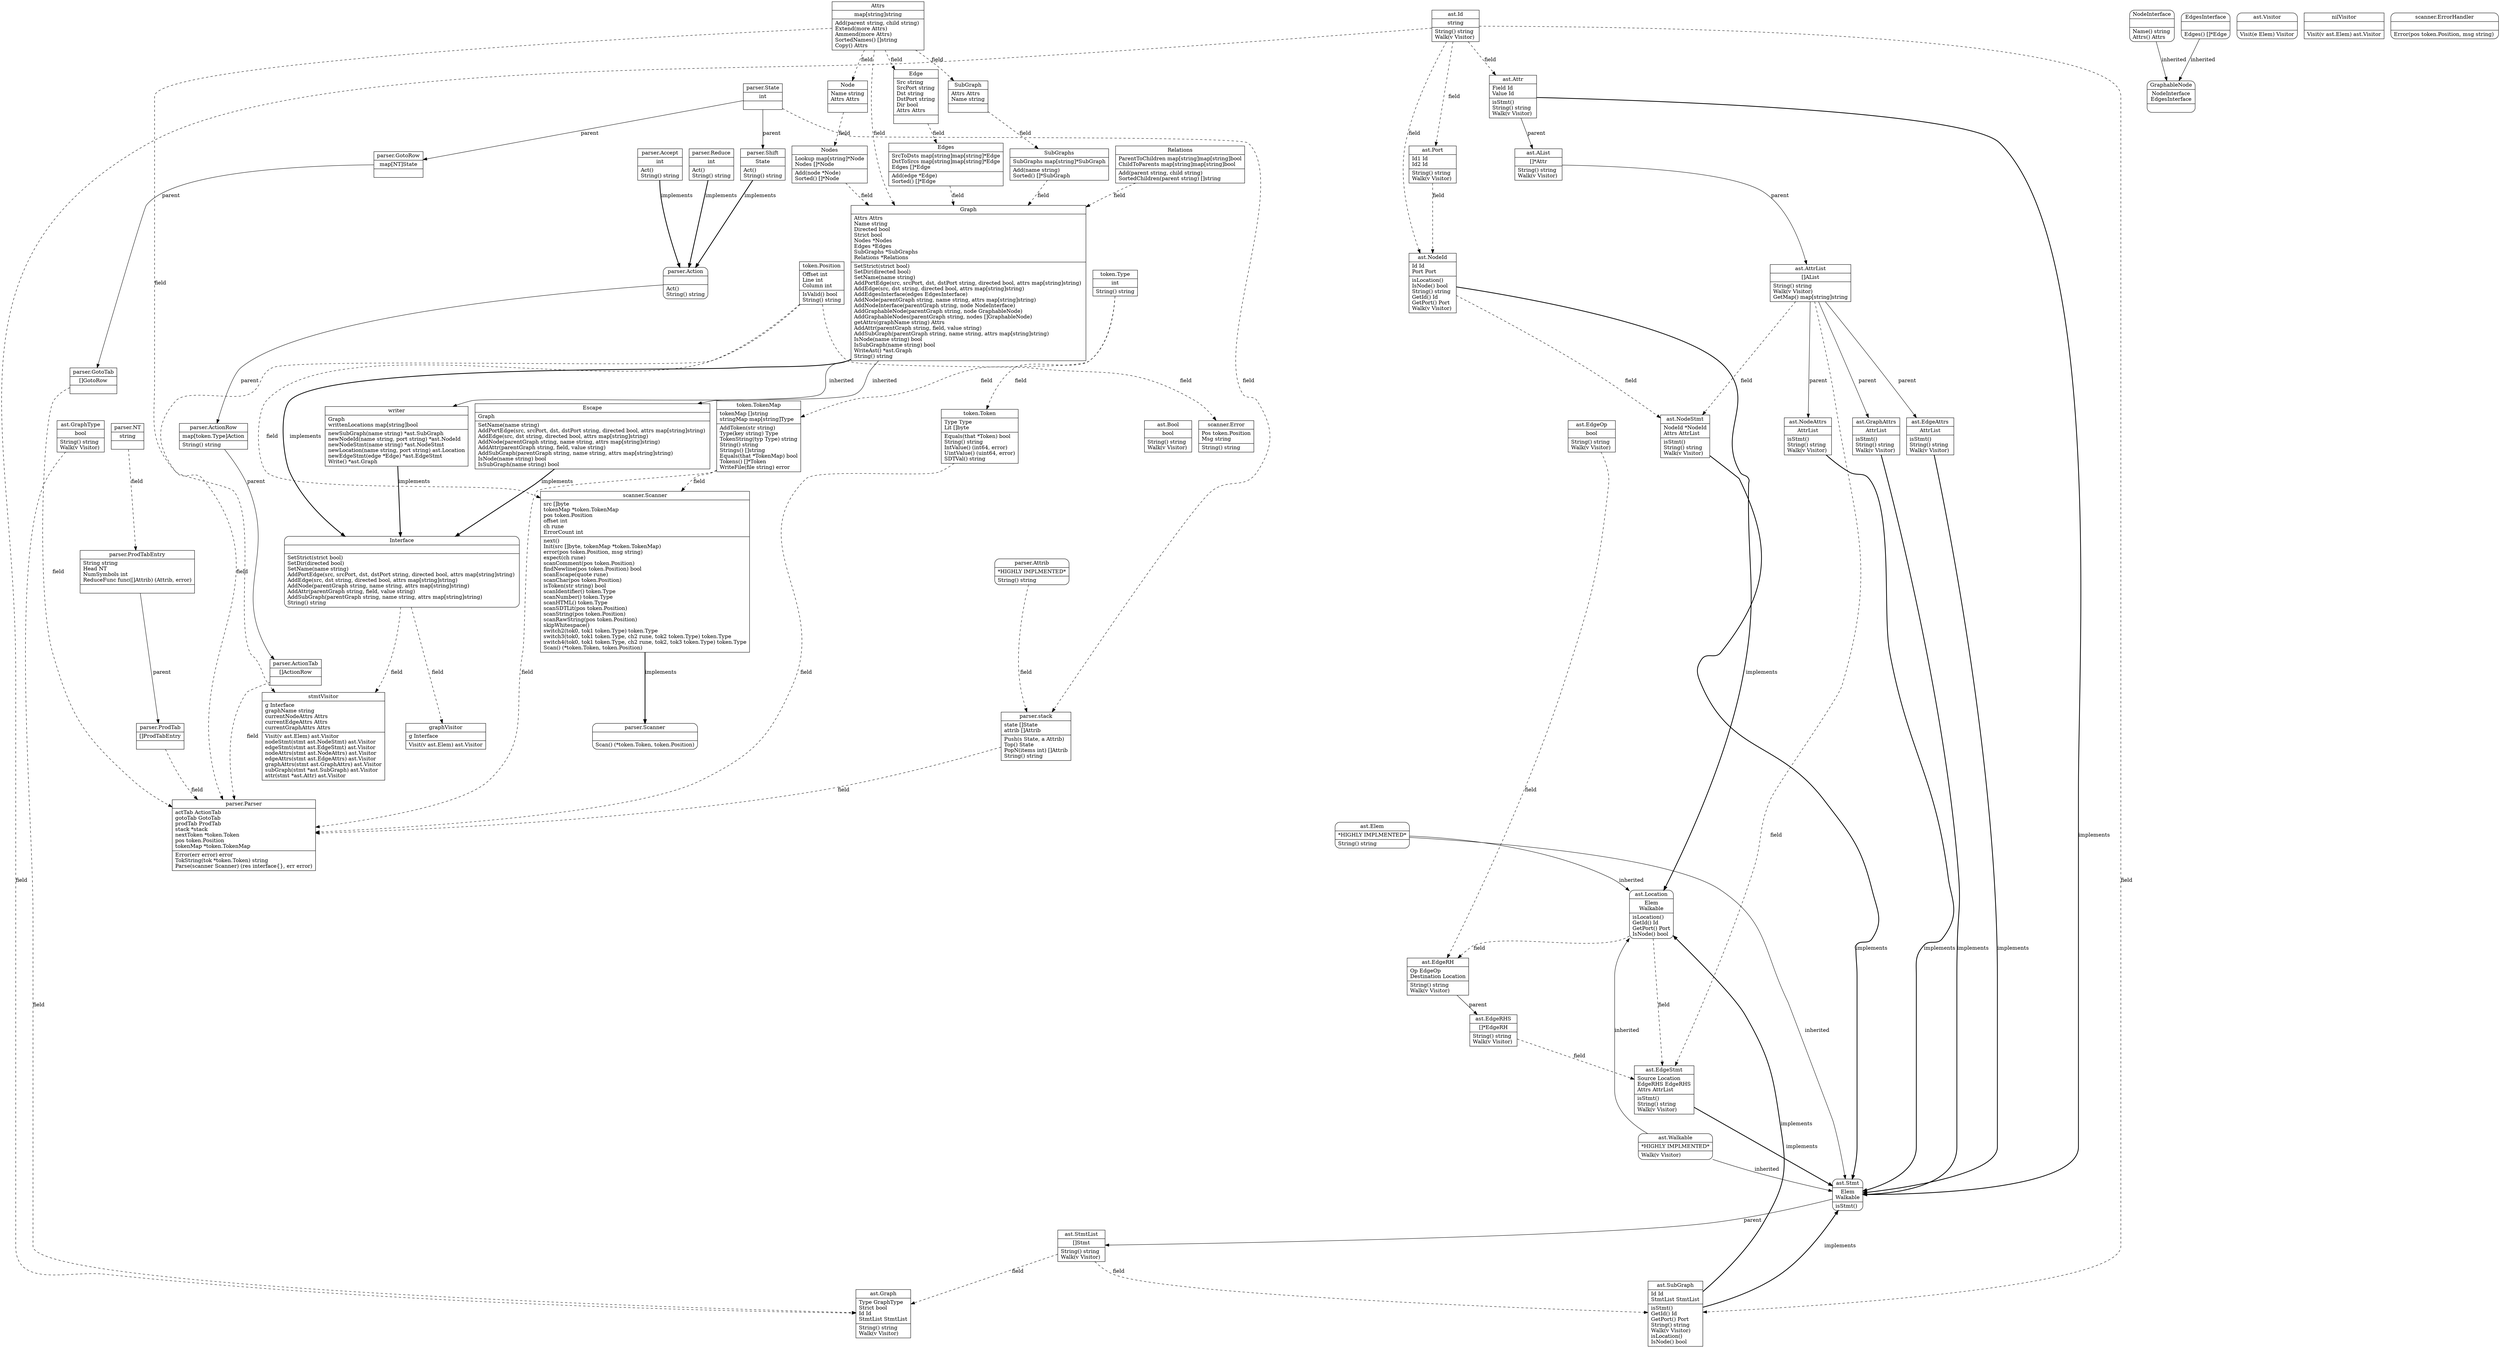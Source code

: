 digraph gographviz {
	Attrs->EdgeTYPE[ label=field, style=dashed ];
	EdgeTYPE->Edges[ label=field, style=dashed ];
	Attrs->SubGraphTYPE[ label=field, style=dashed ];
	SubGraphTYPE->SubGraphs[ label=field, style=dashed ];
	GraphTYPE->writer[ label=inherited, style=solid ];
	Attrs->GraphTYPE[ label=field, style=dashed ];
	Nodes->GraphTYPE[ label=field, style=dashed ];
	Edges->GraphTYPE[ label=field, style=dashed ];
	SubGraphs->GraphTYPE[ label=field, style=dashed ];
	Relations->GraphTYPE[ label=field, style=dashed ];
	Attrs->NodeTYPE[ label=field, style=dashed ];
	NodeTYPE->Nodes[ label=field, style=dashed ];
	Interface->graphVisitor[ label=field, style=dashed ];
	Interface->stmtVisitor[ label=field, style=dashed ];
	Attrs->stmtVisitor[ label=field, style=dashed ];
	GraphTYPE->Escape[ label=inherited, style=solid ];
	token_SEL_Type->token_SEL_Token[ label=field, style=dashed ];
	token_SEL_Type->token_SEL_TokenMap[ label=field, style=dashed ];
	token_SEL_Position->scanner_SEL_Error[ label=field, style=dashed ];
	token_SEL_TokenMap->scanner_SEL_Scanner[ label=field, style=dashed ];
	token_SEL_Position->scanner_SEL_Scanner[ label=field, style=dashed ];
	parser_SEL_ActionRow->parser_SEL_ActionTab[ label=parent, style=solid ];
	parser_SEL_Action->parser_SEL_ActionRow[ label=parent, style=solid ];
	parser_SEL_NT->parser_SEL_ProdTabEntry[ label=field, style=dashed ];
	parser_SEL_State->parser_SEL_stack[ label=field, style=dashed ];
	parser_SEL_Attrib->parser_SEL_stack[ label=field, style=dashed ];
	parser_SEL_GotoRow->parser_SEL_GotoTab[ label=parent, style=solid ];
	parser_SEL_State->parser_SEL_GotoRow[ label=parent, style=solid ];
	parser_SEL_State->parser_SEL_Shift[ label=parent, style=solid ];
	parser_SEL_ProdTabEntry->parser_SEL_ProdTab[ label=parent, style=solid ];
	parser_SEL_ActionTab->parser_SEL_Parser[ label=field, style=dashed ];
	parser_SEL_GotoTab->parser_SEL_Parser[ label=field, style=dashed ];
	parser_SEL_ProdTab->parser_SEL_Parser[ label=field, style=dashed ];
	parser_SEL_stack->parser_SEL_Parser[ label=field, style=dashed ];
	token_SEL_Token->parser_SEL_Parser[ label=field, style=dashed ];
	token_SEL_Position->parser_SEL_Parser[ label=field, style=dashed ];
	token_SEL_TokenMap->parser_SEL_Parser[ label=field, style=dashed ];
	ast_SEL_AttrList->ast_SEL_NodeAttrs[ label=parent, style=solid ];
	ast_SEL_Id->ast_SEL_Attr[ label=field, style=dashed ];
	ast_SEL_Location->ast_SEL_EdgeStmt[ label=field, style=dashed ];
	ast_SEL_EdgeRHS->ast_SEL_EdgeStmt[ label=field, style=dashed ];
	ast_SEL_AttrList->ast_SEL_EdgeStmt[ label=field, style=dashed ];
	ast_SEL_EdgeOp->ast_SEL_EdgeRH[ label=field, style=dashed ];
	ast_SEL_Location->ast_SEL_EdgeRH[ label=field, style=dashed ];
	ast_SEL_Id->ast_SEL_NodeId[ label=field, style=dashed ];
	ast_SEL_Port->ast_SEL_NodeId[ label=field, style=dashed ];
	ast_SEL_Id->ast_SEL_Port[ label=field, style=dashed ];
	ast_SEL_Stmt->ast_SEL_StmtList[ label=parent, style=solid ];
	ast_SEL_Id->ast_SEL_SubGraphTYPE[ label=field, style=dashed ];
	ast_SEL_StmtList->ast_SEL_SubGraphTYPE[ label=field, style=dashed ];
	ast_SEL_NodeId->ast_SEL_NodeStmt[ label=field, style=dashed ];
	ast_SEL_AttrList->ast_SEL_NodeStmt[ label=field, style=dashed ];
	ast_SEL_GraphType->ast_SEL_GraphTYPE[ label=field, style=dashed ];
	ast_SEL_Id->ast_SEL_GraphTYPE[ label=field, style=dashed ];
	ast_SEL_StmtList->ast_SEL_GraphTYPE[ label=field, style=dashed ];
	ast_SEL_AttrList->ast_SEL_GraphAttrs[ label=parent, style=solid ];
	ast_SEL_AList->ast_SEL_AttrList[ label=parent, style=solid ];
	ast_SEL_AttrList->ast_SEL_EdgeAttrs[ label=parent, style=solid ];
	ast_SEL_Attr->ast_SEL_AList[ label=parent, style=solid ];
	ast_SEL_EdgeRH->ast_SEL_EdgeRHS[ label=parent, style=solid ];
	writer->Interface[ label=implements, style=bold ];
	GraphTYPE->Interface[ label=implements, style=bold ];
	Escape->Interface[ label=implements, style=bold ];
	NodeInterface->GraphableNode[ label=inherited, style=solid ];
	EdgesInterface->GraphableNode[ label=inherited, style=solid ];
	writer->parser_SEL_Attrib[ label=implements, style=invis ];
	GraphTYPE->parser_SEL_Attrib[ label=implements, style=invis ];
	Escape->parser_SEL_Attrib[ label=implements, style=invis ];
	token_SEL_Token->parser_SEL_Attrib[ label=implements, style=invis ];
	token_SEL_TokenMap->parser_SEL_Attrib[ label=implements, style=invis ];
	token_SEL_Type->parser_SEL_Attrib[ label=implements, style=invis ];
	token_SEL_Position->parser_SEL_Attrib[ label=implements, style=invis ];
	scanner_SEL_Error->parser_SEL_Attrib[ label=implements, style=invis ];
	parser_SEL_ActionRow->parser_SEL_Attrib[ label=implements, style=invis ];
	parser_SEL_Accept->parser_SEL_Attrib[ label=implements, style=invis ];
	parser_SEL_stack->parser_SEL_Attrib[ label=implements, style=invis ];
	parser_SEL_Shift->parser_SEL_Attrib[ label=implements, style=invis ];
	parser_SEL_Reduce->parser_SEL_Attrib[ label=implements, style=invis ];
	ast_SEL_GraphType->parser_SEL_Attrib[ label=implements, style=invis ];
	ast_SEL_NodeAttrs->parser_SEL_Attrib[ label=implements, style=invis ];
	ast_SEL_Bool->parser_SEL_Attrib[ label=implements, style=invis ];
	ast_SEL_Attr->parser_SEL_Attrib[ label=implements, style=invis ];
	ast_SEL_EdgeStmt->parser_SEL_Attrib[ label=implements, style=invis ];
	ast_SEL_EdgeRH->parser_SEL_Attrib[ label=implements, style=invis ];
	ast_SEL_EdgeOp->parser_SEL_Attrib[ label=implements, style=invis ];
	ast_SEL_NodeId->parser_SEL_Attrib[ label=implements, style=invis ];
	ast_SEL_Port->parser_SEL_Attrib[ label=implements, style=invis ];
	ast_SEL_StmtList->parser_SEL_Attrib[ label=implements, style=invis ];
	ast_SEL_SubGraphTYPE->parser_SEL_Attrib[ label=implements, style=invis ];
	ast_SEL_NodeStmt->parser_SEL_Attrib[ label=implements, style=invis ];
	ast_SEL_GraphTYPE->parser_SEL_Attrib[ label=implements, style=invis ];
	ast_SEL_GraphAttrs->parser_SEL_Attrib[ label=implements, style=invis ];
	ast_SEL_AttrList->parser_SEL_Attrib[ label=implements, style=invis ];
	ast_SEL_Id->parser_SEL_Attrib[ label=implements, style=invis ];
	ast_SEL_EdgeAttrs->parser_SEL_Attrib[ label=implements, style=invis ];
	ast_SEL_AList->parser_SEL_Attrib[ label=implements, style=invis ];
	ast_SEL_EdgeRHS->parser_SEL_Attrib[ label=implements, style=invis ];
	parser_SEL_Accept->parser_SEL_Action[ label=implements, style=bold ];
	parser_SEL_Shift->parser_SEL_Action[ label=implements, style=bold ];
	parser_SEL_Reduce->parser_SEL_Action[ label=implements, style=bold ];
	scanner_SEL_Scanner->parser_SEL_Scanner[ label=implements, style=bold ];
	ast_SEL_Elem->ast_SEL_Location[ label=inherited, style=solid ];
	ast_SEL_Walkable->ast_SEL_Location[ label=inherited, style=solid ];
	ast_SEL_NodeId->ast_SEL_Location[ label=implements, style=bold ];
	ast_SEL_SubGraphTYPE->ast_SEL_Location[ label=implements, style=bold ];
	ast_SEL_Elem->ast_SEL_Stmt[ label=inherited, style=solid ];
	ast_SEL_Walkable->ast_SEL_Stmt[ label=inherited, style=solid ];
	ast_SEL_NodeAttrs->ast_SEL_Stmt[ label=implements, style=bold ];
	ast_SEL_Attr->ast_SEL_Stmt[ label=implements, style=bold ];
	ast_SEL_EdgeStmt->ast_SEL_Stmt[ label=implements, style=bold ];
	ast_SEL_SubGraphTYPE->ast_SEL_Stmt[ label=implements, style=bold ];
	ast_SEL_NodeStmt->ast_SEL_Stmt[ label=implements, style=bold ];
	ast_SEL_GraphAttrs->ast_SEL_Stmt[ label=implements, style=bold ];
	ast_SEL_EdgeAttrs->ast_SEL_Stmt[ label=implements, style=bold ];
	writer->ast_SEL_Elem[ label=implements, style=invis ];
	GraphTYPE->ast_SEL_Elem[ label=implements, style=invis ];
	Escape->ast_SEL_Elem[ label=implements, style=invis ];
	token_SEL_Token->ast_SEL_Elem[ label=implements, style=invis ];
	token_SEL_TokenMap->ast_SEL_Elem[ label=implements, style=invis ];
	token_SEL_Type->ast_SEL_Elem[ label=implements, style=invis ];
	token_SEL_Position->ast_SEL_Elem[ label=implements, style=invis ];
	scanner_SEL_Error->ast_SEL_Elem[ label=implements, style=invis ];
	parser_SEL_ActionRow->ast_SEL_Elem[ label=implements, style=invis ];
	parser_SEL_Accept->ast_SEL_Elem[ label=implements, style=invis ];
	parser_SEL_stack->ast_SEL_Elem[ label=implements, style=invis ];
	parser_SEL_Shift->ast_SEL_Elem[ label=implements, style=invis ];
	parser_SEL_Reduce->ast_SEL_Elem[ label=implements, style=invis ];
	ast_SEL_GraphType->ast_SEL_Elem[ label=implements, style=invis ];
	ast_SEL_NodeAttrs->ast_SEL_Elem[ label=implements, style=invis ];
	ast_SEL_Bool->ast_SEL_Elem[ label=implements, style=invis ];
	ast_SEL_Attr->ast_SEL_Elem[ label=implements, style=invis ];
	ast_SEL_EdgeStmt->ast_SEL_Elem[ label=implements, style=invis ];
	ast_SEL_EdgeRH->ast_SEL_Elem[ label=implements, style=invis ];
	ast_SEL_EdgeOp->ast_SEL_Elem[ label=implements, style=invis ];
	ast_SEL_NodeId->ast_SEL_Elem[ label=implements, style=invis ];
	ast_SEL_Port->ast_SEL_Elem[ label=implements, style=invis ];
	ast_SEL_StmtList->ast_SEL_Elem[ label=implements, style=invis ];
	ast_SEL_SubGraphTYPE->ast_SEL_Elem[ label=implements, style=invis ];
	ast_SEL_NodeStmt->ast_SEL_Elem[ label=implements, style=invis ];
	ast_SEL_GraphTYPE->ast_SEL_Elem[ label=implements, style=invis ];
	ast_SEL_GraphAttrs->ast_SEL_Elem[ label=implements, style=invis ];
	ast_SEL_AttrList->ast_SEL_Elem[ label=implements, style=invis ];
	ast_SEL_Id->ast_SEL_Elem[ label=implements, style=invis ];
	ast_SEL_EdgeAttrs->ast_SEL_Elem[ label=implements, style=invis ];
	ast_SEL_AList->ast_SEL_Elem[ label=implements, style=invis ];
	ast_SEL_EdgeRHS->ast_SEL_Elem[ label=implements, style=invis ];
	ast_SEL_GraphType->ast_SEL_Walkable[ label=implements, style=invis ];
	ast_SEL_NodeAttrs->ast_SEL_Walkable[ label=implements, style=invis ];
	ast_SEL_Bool->ast_SEL_Walkable[ label=implements, style=invis ];
	ast_SEL_Attr->ast_SEL_Walkable[ label=implements, style=invis ];
	ast_SEL_EdgeStmt->ast_SEL_Walkable[ label=implements, style=invis ];
	ast_SEL_EdgeRH->ast_SEL_Walkable[ label=implements, style=invis ];
	ast_SEL_EdgeOp->ast_SEL_Walkable[ label=implements, style=invis ];
	ast_SEL_NodeId->ast_SEL_Walkable[ label=implements, style=invis ];
	ast_SEL_Port->ast_SEL_Walkable[ label=implements, style=invis ];
	ast_SEL_StmtList->ast_SEL_Walkable[ label=implements, style=invis ];
	ast_SEL_SubGraphTYPE->ast_SEL_Walkable[ label=implements, style=invis ];
	ast_SEL_NodeStmt->ast_SEL_Walkable[ label=implements, style=invis ];
	ast_SEL_GraphTYPE->ast_SEL_Walkable[ label=implements, style=invis ];
	ast_SEL_GraphAttrs->ast_SEL_Walkable[ label=implements, style=invis ];
	ast_SEL_AttrList->ast_SEL_Walkable[ label=implements, style=invis ];
	ast_SEL_Id->ast_SEL_Walkable[ label=implements, style=invis ];
	ast_SEL_EdgeAttrs->ast_SEL_Walkable[ label=implements, style=invis ];
	ast_SEL_AList->ast_SEL_Walkable[ label=implements, style=invis ];
	ast_SEL_EdgeRHS->ast_SEL_Walkable[ label=implements, style=invis ];
	Attrs [ label="{Attrs|map[string]string|Add(parent string, child string) \lExtend(more Attrs) \lAmmend(more Attrs) \lSortedNames() []string\lCopy() Attrs\l}", shape=record ];
	EdgeTYPE [ label="{Edge|Src string\lSrcPort string\lDst string\lDstPort string\lDir bool\lAttrs Attrs\l|}", shape=record ];
	Edges [ label="{Edges|SrcToDsts map[string]map[string]*Edge\lDstToSrcs map[string]map[string]*Edge\lEdges []*Edge\l|Add(edge *Edge) \lSorted() []*Edge\l}", shape=record ];
	EdgesInterface [ label="{EdgesInterface||Edges() []*Edge\l}", shape=Mrecord ];
	Escape [ label="{Escape|Graph\l|SetName(name string) \lAddPortEdge(src, srcPort, dst, dstPort string, directed bool, attrs map[string]string) \lAddEdge(src, dst string, directed bool, attrs map[string]string) \lAddNode(parentGraph string, name string, attrs map[string]string) \lAddAttr(parentGraph string, field, value string) \lAddSubGraph(parentGraph string, name string, attrs map[string]string) \lIsNode(name string) bool\lIsSubGraph(name string) bool\l}", shape=record ];
	GraphTYPE [ label="{Graph|Attrs Attrs\lName string\lDirected bool\lStrict bool\lNodes *Nodes\lEdges *Edges\lSubGraphs *SubGraphs\lRelations *Relations\l|SetStrict(strict bool) \lSetDir(directed bool) \lSetName(name string) \lAddPortEdge(src, srcPort, dst, dstPort string, directed bool, attrs map[string]string) \lAddEdge(src, dst string, directed bool, attrs map[string]string) \lAddEdgesInterface(edges EdgesInterface) \lAddNode(parentGraph string, name string, attrs map[string]string) \lAddNodeInterface(parentGraph string, node NodeInterface) \lAddGraphableNode(parentGraph string, node GraphableNode) \lAddGraphableNodes(parentGraph string, nodes []GraphableNode) \lgetAttrs(graphName string) Attrs\lAddAttr(parentGraph string, field, value string) \lAddSubGraph(parentGraph string, name string, attrs map[string]string) \lIsNode(name string) bool\lIsSubGraph(name string) bool\lWriteAst() *ast.Graph\lString() string\l}", shape=record ];
	GraphableNode [ label="{GraphableNode|NodeInterface\nEdgesInterface\n|}", shape=Mrecord ];
	Interface [ label="{Interface||SetStrict(strict bool) \lSetDir(directed bool) \lSetName(name string) \lAddPortEdge(src, srcPort, dst, dstPort string, directed bool, attrs map[string]string) \lAddEdge(src, dst string, directed bool, attrs map[string]string) \lAddNode(parentGraph string, name string, attrs map[string]string) \lAddAttr(parentGraph string, field, value string) \lAddSubGraph(parentGraph string, name string, attrs map[string]string) \lString() string\l}", shape=Mrecord ];
	NodeInterface [ label="{NodeInterface||Name() string\lAttrs() Attrs\l}", shape=Mrecord ];
	NodeTYPE [ label="{Node|Name string\lAttrs Attrs\l|}", shape=record ];
	Nodes [ label="{Nodes|Lookup map[string]*Node\lNodes []*Node\l|Add(node *Node) \lSorted() []*Node\l}", shape=record ];
	Relations [ label="{Relations|ParentToChildren map[string]map[string]bool\lChildToParents map[string]map[string]bool\l|Add(parent string, child string) \lSortedChildren(parent string) []string\l}", shape=record ];
	SubGraphTYPE [ label="{SubGraph|Attrs Attrs\lName string\l|}", shape=record ];
	SubGraphs [ label="{SubGraphs|SubGraphs map[string]*SubGraph\l|Add(name string) \lSorted() []*SubGraph\l}", shape=record ];
	ast_SEL_AList [ label="{ast.AList|[]*Attr|String() string\lWalk(v Visitor) \l}", shape=record ];
	ast_SEL_Attr [ label="{ast.Attr|Field Id\lValue Id\l|isStmt() \lString() string\lWalk(v Visitor) \l}", shape=record ];
	ast_SEL_AttrList [ label="{ast.AttrList|[]AList|String() string\lWalk(v Visitor) \lGetMap() map[string]string\l}", shape=record ];
	ast_SEL_Bool [ label="{ast.Bool|bool|String() string\lWalk(v Visitor) \l}", shape=record ];
	ast_SEL_EdgeAttrs [ label="{ast.EdgeAttrs|AttrList|isStmt() \lString() string\lWalk(v Visitor) \l}", shape=record ];
	ast_SEL_EdgeOp [ label="{ast.EdgeOp|bool|String() string\lWalk(v Visitor) \l}", shape=record ];
	ast_SEL_EdgeRH [ label="{ast.EdgeRH|Op EdgeOp\lDestination Location\l|String() string\lWalk(v Visitor) \l}", shape=record ];
	ast_SEL_EdgeRHS [ label="{ast.EdgeRHS|[]*EdgeRH|String() string\lWalk(v Visitor) \l}", shape=record ];
	ast_SEL_EdgeStmt [ label="{ast.EdgeStmt|Source Location\lEdgeRHS EdgeRHS\lAttrs AttrList\l|isStmt() \lString() string\lWalk(v Visitor) \l}", shape=record ];
	ast_SEL_Elem [ label="{ast.Elem|*HIGHLY IMPLMENTED*\n|String() string\l}", shape=Mrecord ];
	ast_SEL_GraphAttrs [ label="{ast.GraphAttrs|AttrList|isStmt() \lString() string\lWalk(v Visitor) \l}", shape=record ];
	ast_SEL_GraphTYPE [ label="{ast.Graph|Type GraphType\lStrict bool\lId Id\lStmtList StmtList\l|String() string\lWalk(v Visitor) \l}", shape=record ];
	ast_SEL_GraphType [ label="{ast.GraphType|bool|String() string\lWalk(v Visitor) \l}", shape=record ];
	ast_SEL_Id [ label="{ast.Id|string|String() string\lWalk(v Visitor) \l}", shape=record ];
	ast_SEL_Location [ label="{ast.Location|Elem\nWalkable\n|isLocation() \lGetId() Id\lGetPort() Port\lIsNode() bool\l}", shape=Mrecord ];
	ast_SEL_NodeAttrs [ label="{ast.NodeAttrs|AttrList|isStmt() \lString() string\lWalk(v Visitor) \l}", shape=record ];
	ast_SEL_NodeId [ label="{ast.NodeId|Id Id\lPort Port\l|isLocation() \lIsNode() bool\lString() string\lGetId() Id\lGetPort() Port\lWalk(v Visitor) \l}", shape=record ];
	ast_SEL_NodeStmt [ label="{ast.NodeStmt|NodeId *NodeId\lAttrs AttrList\l|isStmt() \lString() string\lWalk(v Visitor) \l}", shape=record ];
	ast_SEL_Port [ label="{ast.Port|Id1 Id\lId2 Id\l|String() string\lWalk(v Visitor) \l}", shape=record ];
	ast_SEL_Stmt [ label="{ast.Stmt|Elem\nWalkable\n|isStmt() \l}", shape=Mrecord ];
	ast_SEL_StmtList [ label="{ast.StmtList|[]Stmt|String() string\lWalk(v Visitor) \l}", shape=record ];
	ast_SEL_SubGraphTYPE [ label="{ast.SubGraph|Id Id\lStmtList StmtList\l|isStmt() \lGetId() Id\lGetPort() Port\lString() string\lWalk(v Visitor) \lisLocation() \lIsNode() bool\l}", shape=record ];
	ast_SEL_Visitor [ label="{ast.Visitor||Visit(e Elem) Visitor\l}", shape=Mrecord ];
	ast_SEL_Walkable [ label="{ast.Walkable|*HIGHLY IMPLMENTED*\n|Walk(v Visitor) \l}", shape=Mrecord ];
	graphVisitor [ label="{graphVisitor|g Interface\l|Visit(v ast.Elem) ast.Visitor\l}", shape=record ];
	nilVisitor [ label="{nilVisitor||Visit(v ast.Elem) ast.Visitor\l}", shape=record ];
	parser_SEL_Accept [ label="{parser.Accept|int|Act() \lString() string\l}", shape=record ];
	parser_SEL_Action [ label="{parser.Action||Act() \lString() string\l}", shape=Mrecord ];
	parser_SEL_ActionRow [ label="{parser.ActionRow|map[token.Type]Action|String() string\l}", shape=record ];
	parser_SEL_ActionTab [ label="{parser.ActionTab|[]ActionRow|}", shape=record ];
	parser_SEL_Attrib [ label="{parser.Attrib|*HIGHLY IMPLMENTED*\n|String() string\l}", shape=Mrecord ];
	parser_SEL_GotoRow [ label="{parser.GotoRow|map[NT]State|}", shape=record ];
	parser_SEL_GotoTab [ label="{parser.GotoTab|[]GotoRow|}", shape=record ];
	parser_SEL_NT [ label="{parser.NT|string|}", shape=record ];
	parser_SEL_Parser [ label="{parser.Parser|actTab ActionTab\lgotoTab GotoTab\lprodTab ProdTab\lstack *stack\lnextToken *token.Token\lpos token.Position\ltokenMap *token.TokenMap\l|Error(err error) error\lTokString(tok *token.Token) string\lParse(scanner Scanner) (res interface\{\}, err error)\l}", shape=record ];
	parser_SEL_ProdTab [ label="{parser.ProdTab|[]ProdTabEntry|}", shape=record ];
	parser_SEL_ProdTabEntry [ label="{parser.ProdTabEntry|String string\lHead NT\lNumSymbols int\lReduceFunc func([]Attrib) (Attrib, error)\l|}", shape=record ];
	parser_SEL_Reduce [ label="{parser.Reduce|int|Act() \lString() string\l}", shape=record ];
	parser_SEL_Scanner [ label="{parser.Scanner||Scan() (*token.Token, token.Position)\l}", shape=Mrecord ];
	parser_SEL_Shift [ label="{parser.Shift|State|Act() \lString() string\l}", shape=record ];
	parser_SEL_State [ label="{parser.State|int|}", shape=record ];
	parser_SEL_stack [ label="{parser.stack|state []State\lattrib []Attrib\l|Push(s State, a Attrib) \lTop() State\lPopN(items int) []Attrib\lString() string\l}", shape=record ];
	scanner_SEL_Error [ label="{scanner.Error|Pos token.Position\lMsg string\l|String() string\l}", shape=record ];
	scanner_SEL_ErrorHandler [ label="{scanner.ErrorHandler||Error(pos token.Position, msg string) \l}", shape=Mrecord ];
	scanner_SEL_Scanner [ label="{scanner.Scanner|src []byte\ltokenMap *token.TokenMap\lpos token.Position\loffset int\lch rune\lErrorCount int\l|next() \lInit(src []byte, tokenMap *token.TokenMap) \lerror(pos token.Position, msg string) \lexpect(ch rune) \lscanComment(pos token.Position) \lfindNewline(pos token.Position) bool\lscanEscape(quote rune) \lscanChar(pos token.Position) \lisToken(str string) bool\lscanIdentifier() token.Type\lscanNumber() token.Type\lscanHTML() token.Type\lscanSDTLit(pos token.Position) \lscanString(pos token.Position) \lscanRawString(pos token.Position) \lskipWhitespace() \lswitch2(tok0, tok1 token.Type) token.Type\lswitch3(tok0, tok1 token.Type, ch2 rune, tok2 token.Type) token.Type\lswitch4(tok0, tok1 token.Type, ch2 rune, tok2, tok3 token.Type) token.Type\lScan() (*token.Token, token.Position)\l}", shape=record ];
	stmtVisitor [ label="{stmtVisitor|g Interface\lgraphName string\lcurrentNodeAttrs Attrs\lcurrentEdgeAttrs Attrs\lcurrentGraphAttrs Attrs\l|Visit(v ast.Elem) ast.Visitor\lnodeStmt(stmt ast.NodeStmt) ast.Visitor\ledgeStmt(stmt ast.EdgeStmt) ast.Visitor\lnodeAttrs(stmt ast.NodeAttrs) ast.Visitor\ledgeAttrs(stmt ast.EdgeAttrs) ast.Visitor\lgraphAttrs(stmt ast.GraphAttrs) ast.Visitor\lsubGraph(stmt *ast.SubGraph) ast.Visitor\lattr(stmt *ast.Attr) ast.Visitor\l}", shape=record ];
	token_SEL_Position [ label="{token.Position|Offset int\lLine int\lColumn int\l|IsValid() bool\lString() string\l}", shape=record ];
	token_SEL_Token [ label="{token.Token|Type Type\lLit []byte\l|Equals(that *Token) bool\lString() string\lIntValue() (int64, error)\lUintValue() (uint64, error)\lSDTVal() string\l}", shape=record ];
	token_SEL_TokenMap [ label="{token.TokenMap|tokenMap []string\lstringMap map[string]Type\l|AddToken(str string) \lType(key string) Type\lTokenString(typ Type) string\lString() string\lStrings() []string\lEquals(that *TokenMap) bool\lTokens() []*Token\lWriteFile(file string) error\l}", shape=record ];
	token_SEL_Type [ label="{token.Type|int|String() string\l}", shape=record ];
	writer [ label="{writer|Graph\lwrittenLocations map[string]bool\l|newSubGraph(name string) *ast.SubGraph\lnewNodeId(name string, port string) *ast.NodeId\lnewNodeStmt(name string) *ast.NodeStmt\lnewLocation(name string, port string) ast.Location\lnewEdgeStmt(edge *Edge) *ast.EdgeStmt\lWrite() *ast.Graph\l}", shape=record ];

}

